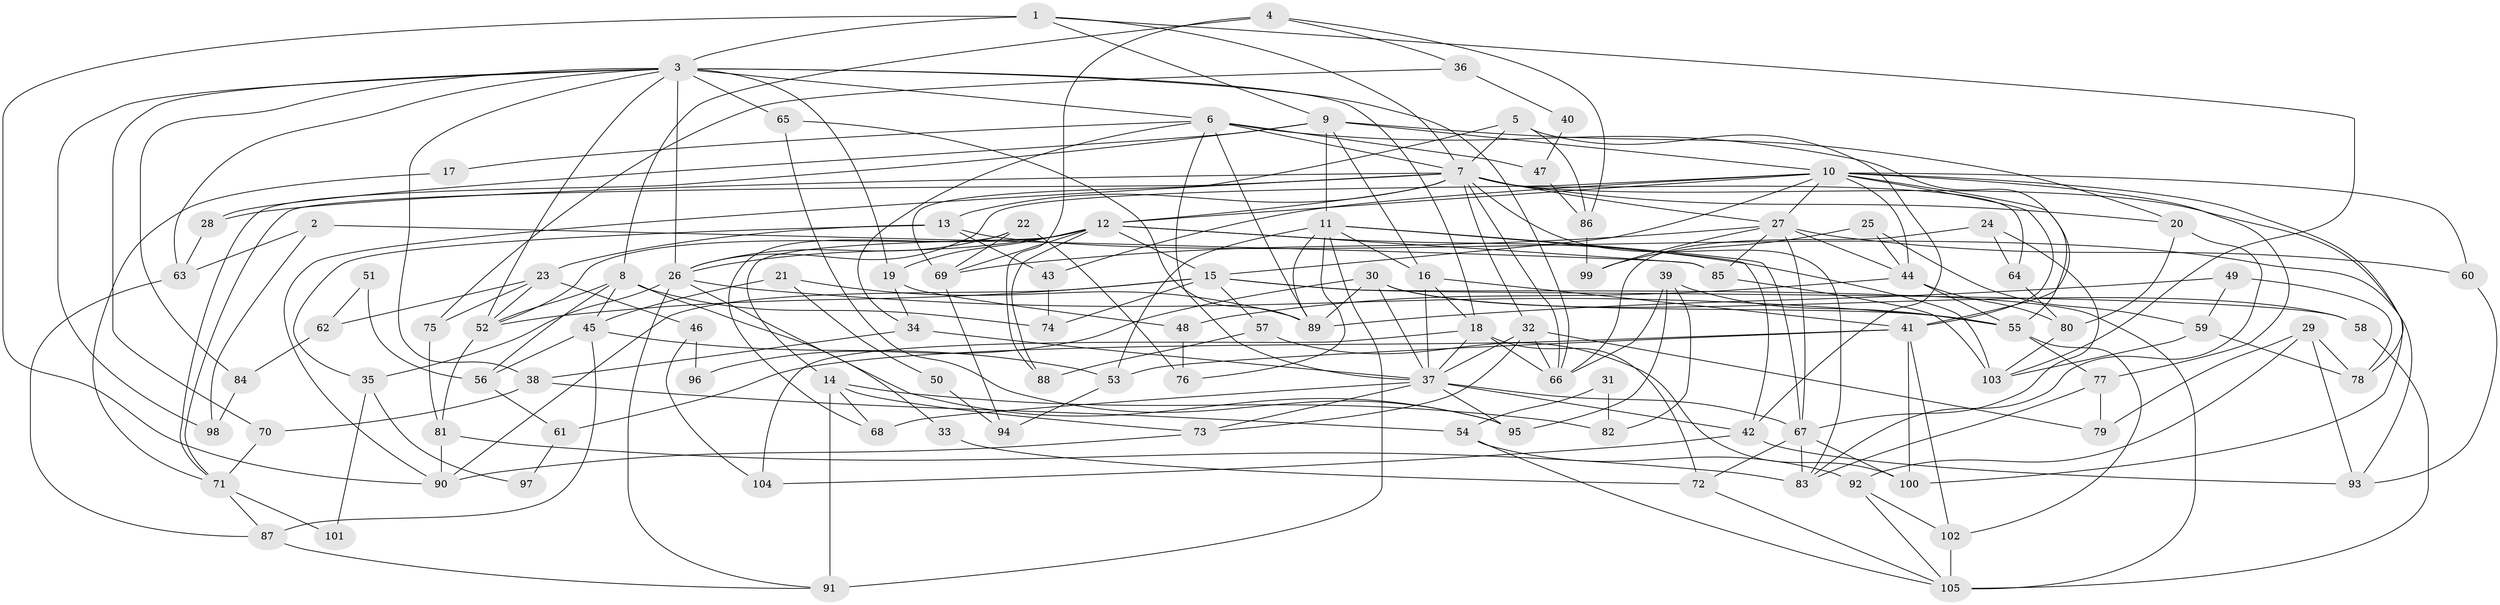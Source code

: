 // original degree distribution, {5: 0.1554054054054054, 3: 0.24324324324324326, 6: 0.06756756756756757, 4: 0.3716216216216216, 2: 0.10810810810810811, 8: 0.006756756756756757, 7: 0.0472972972972973}
// Generated by graph-tools (version 1.1) at 2025/51/03/04/25 22:51:19]
// undirected, 105 vertices, 237 edges
graph export_dot {
  node [color=gray90,style=filled];
  1;
  2;
  3;
  4;
  5;
  6;
  7;
  8;
  9;
  10;
  11;
  12;
  13;
  14;
  15;
  16;
  17;
  18;
  19;
  20;
  21;
  22;
  23;
  24;
  25;
  26;
  27;
  28;
  29;
  30;
  31;
  32;
  33;
  34;
  35;
  36;
  37;
  38;
  39;
  40;
  41;
  42;
  43;
  44;
  45;
  46;
  47;
  48;
  49;
  50;
  51;
  52;
  53;
  54;
  55;
  56;
  57;
  58;
  59;
  60;
  61;
  62;
  63;
  64;
  65;
  66;
  67;
  68;
  69;
  70;
  71;
  72;
  73;
  74;
  75;
  76;
  77;
  78;
  79;
  80;
  81;
  82;
  83;
  84;
  85;
  86;
  87;
  88;
  89;
  90;
  91;
  92;
  93;
  94;
  95;
  96;
  97;
  98;
  99;
  100;
  101;
  102;
  103;
  104;
  105;
  1 -- 3 [weight=1.0];
  1 -- 7 [weight=1.0];
  1 -- 9 [weight=1.0];
  1 -- 90 [weight=1.0];
  1 -- 103 [weight=1.0];
  2 -- 63 [weight=1.0];
  2 -- 85 [weight=1.0];
  2 -- 98 [weight=1.0];
  3 -- 6 [weight=3.0];
  3 -- 18 [weight=1.0];
  3 -- 19 [weight=1.0];
  3 -- 26 [weight=1.0];
  3 -- 38 [weight=1.0];
  3 -- 52 [weight=1.0];
  3 -- 63 [weight=1.0];
  3 -- 65 [weight=2.0];
  3 -- 66 [weight=1.0];
  3 -- 70 [weight=1.0];
  3 -- 84 [weight=1.0];
  3 -- 98 [weight=1.0];
  4 -- 8 [weight=1.0];
  4 -- 36 [weight=1.0];
  4 -- 86 [weight=1.0];
  4 -- 88 [weight=1.0];
  5 -- 7 [weight=1.0];
  5 -- 42 [weight=1.0];
  5 -- 69 [weight=1.0];
  5 -- 86 [weight=1.0];
  6 -- 7 [weight=2.0];
  6 -- 17 [weight=1.0];
  6 -- 34 [weight=1.0];
  6 -- 37 [weight=1.0];
  6 -- 41 [weight=1.0];
  6 -- 47 [weight=2.0];
  6 -- 89 [weight=1.0];
  7 -- 12 [weight=1.0];
  7 -- 13 [weight=1.0];
  7 -- 20 [weight=1.0];
  7 -- 27 [weight=1.0];
  7 -- 28 [weight=1.0];
  7 -- 32 [weight=1.0];
  7 -- 64 [weight=1.0];
  7 -- 66 [weight=1.0];
  7 -- 71 [weight=1.0];
  7 -- 83 [weight=1.0];
  7 -- 90 [weight=1.0];
  7 -- 100 [weight=1.0];
  8 -- 33 [weight=1.0];
  8 -- 45 [weight=1.0];
  8 -- 52 [weight=1.0];
  8 -- 56 [weight=1.0];
  8 -- 74 [weight=1.0];
  9 -- 10 [weight=1.0];
  9 -- 11 [weight=2.0];
  9 -- 16 [weight=1.0];
  9 -- 20 [weight=1.0];
  9 -- 28 [weight=1.0];
  9 -- 71 [weight=1.0];
  10 -- 12 [weight=1.0];
  10 -- 15 [weight=1.0];
  10 -- 26 [weight=1.0];
  10 -- 27 [weight=1.0];
  10 -- 41 [weight=1.0];
  10 -- 43 [weight=1.0];
  10 -- 44 [weight=1.0];
  10 -- 55 [weight=1.0];
  10 -- 60 [weight=1.0];
  10 -- 77 [weight=1.0];
  10 -- 78 [weight=1.0];
  11 -- 16 [weight=1.0];
  11 -- 42 [weight=1.0];
  11 -- 53 [weight=1.0];
  11 -- 67 [weight=1.0];
  11 -- 76 [weight=1.0];
  11 -- 89 [weight=1.0];
  11 -- 91 [weight=2.0];
  12 -- 14 [weight=1.0];
  12 -- 15 [weight=1.0];
  12 -- 19 [weight=2.0];
  12 -- 26 [weight=2.0];
  12 -- 52 [weight=1.0];
  12 -- 69 [weight=1.0];
  12 -- 85 [weight=1.0];
  12 -- 88 [weight=1.0];
  12 -- 103 [weight=1.0];
  13 -- 23 [weight=1.0];
  13 -- 35 [weight=1.0];
  13 -- 43 [weight=1.0];
  13 -- 93 [weight=1.0];
  14 -- 68 [weight=1.0];
  14 -- 73 [weight=1.0];
  14 -- 82 [weight=1.0];
  14 -- 91 [weight=1.0];
  15 -- 52 [weight=2.0];
  15 -- 57 [weight=2.0];
  15 -- 58 [weight=1.0];
  15 -- 74 [weight=1.0];
  15 -- 90 [weight=1.0];
  15 -- 105 [weight=2.0];
  16 -- 18 [weight=1.0];
  16 -- 37 [weight=1.0];
  16 -- 41 [weight=1.0];
  17 -- 71 [weight=1.0];
  18 -- 37 [weight=1.0];
  18 -- 66 [weight=1.0];
  18 -- 72 [weight=1.0];
  18 -- 104 [weight=1.0];
  19 -- 34 [weight=1.0];
  19 -- 48 [weight=1.0];
  20 -- 80 [weight=1.0];
  20 -- 83 [weight=1.0];
  21 -- 45 [weight=1.0];
  21 -- 50 [weight=1.0];
  21 -- 89 [weight=1.0];
  22 -- 26 [weight=1.0];
  22 -- 68 [weight=1.0];
  22 -- 69 [weight=1.0];
  22 -- 76 [weight=1.0];
  23 -- 46 [weight=1.0];
  23 -- 52 [weight=1.0];
  23 -- 62 [weight=1.0];
  23 -- 75 [weight=1.0];
  24 -- 64 [weight=1.0];
  24 -- 66 [weight=1.0];
  24 -- 67 [weight=1.0];
  25 -- 44 [weight=1.0];
  25 -- 59 [weight=1.0];
  25 -- 99 [weight=1.0];
  26 -- 35 [weight=1.0];
  26 -- 55 [weight=1.0];
  26 -- 91 [weight=1.0];
  26 -- 95 [weight=1.0];
  27 -- 44 [weight=1.0];
  27 -- 60 [weight=1.0];
  27 -- 67 [weight=1.0];
  27 -- 69 [weight=1.0];
  27 -- 85 [weight=1.0];
  27 -- 99 [weight=1.0];
  28 -- 63 [weight=1.0];
  29 -- 78 [weight=1.0];
  29 -- 79 [weight=1.0];
  29 -- 92 [weight=1.0];
  29 -- 93 [weight=1.0];
  30 -- 37 [weight=1.0];
  30 -- 55 [weight=1.0];
  30 -- 58 [weight=1.0];
  30 -- 89 [weight=1.0];
  30 -- 96 [weight=1.0];
  31 -- 54 [weight=1.0];
  31 -- 82 [weight=1.0];
  32 -- 37 [weight=1.0];
  32 -- 66 [weight=1.0];
  32 -- 73 [weight=1.0];
  32 -- 79 [weight=1.0];
  33 -- 72 [weight=1.0];
  34 -- 37 [weight=1.0];
  34 -- 38 [weight=1.0];
  35 -- 97 [weight=1.0];
  35 -- 101 [weight=1.0];
  36 -- 40 [weight=1.0];
  36 -- 75 [weight=1.0];
  37 -- 42 [weight=1.0];
  37 -- 67 [weight=1.0];
  37 -- 68 [weight=2.0];
  37 -- 73 [weight=1.0];
  37 -- 95 [weight=1.0];
  38 -- 54 [weight=1.0];
  38 -- 70 [weight=1.0];
  39 -- 55 [weight=1.0];
  39 -- 66 [weight=1.0];
  39 -- 82 [weight=1.0];
  39 -- 95 [weight=1.0];
  40 -- 47 [weight=1.0];
  41 -- 53 [weight=1.0];
  41 -- 61 [weight=1.0];
  41 -- 100 [weight=1.0];
  41 -- 102 [weight=1.0];
  42 -- 93 [weight=1.0];
  42 -- 104 [weight=1.0];
  43 -- 74 [weight=1.0];
  44 -- 48 [weight=1.0];
  44 -- 55 [weight=1.0];
  44 -- 80 [weight=1.0];
  45 -- 53 [weight=1.0];
  45 -- 56 [weight=1.0];
  45 -- 87 [weight=1.0];
  46 -- 96 [weight=1.0];
  46 -- 104 [weight=1.0];
  47 -- 86 [weight=1.0];
  48 -- 76 [weight=1.0];
  49 -- 59 [weight=1.0];
  49 -- 78 [weight=1.0];
  49 -- 89 [weight=1.0];
  50 -- 94 [weight=1.0];
  51 -- 56 [weight=1.0];
  51 -- 62 [weight=1.0];
  52 -- 81 [weight=1.0];
  53 -- 94 [weight=1.0];
  54 -- 92 [weight=1.0];
  54 -- 105 [weight=1.0];
  55 -- 77 [weight=1.0];
  55 -- 102 [weight=1.0];
  56 -- 61 [weight=1.0];
  57 -- 88 [weight=1.0];
  57 -- 100 [weight=1.0];
  58 -- 105 [weight=1.0];
  59 -- 78 [weight=1.0];
  59 -- 103 [weight=1.0];
  60 -- 93 [weight=1.0];
  61 -- 97 [weight=1.0];
  62 -- 84 [weight=1.0];
  63 -- 87 [weight=1.0];
  64 -- 80 [weight=1.0];
  65 -- 89 [weight=1.0];
  65 -- 95 [weight=1.0];
  67 -- 72 [weight=1.0];
  67 -- 83 [weight=2.0];
  67 -- 100 [weight=1.0];
  69 -- 94 [weight=1.0];
  70 -- 71 [weight=1.0];
  71 -- 87 [weight=1.0];
  71 -- 101 [weight=1.0];
  72 -- 105 [weight=1.0];
  73 -- 90 [weight=1.0];
  75 -- 81 [weight=1.0];
  77 -- 79 [weight=1.0];
  77 -- 83 [weight=1.0];
  80 -- 103 [weight=1.0];
  81 -- 83 [weight=1.0];
  81 -- 90 [weight=1.0];
  84 -- 98 [weight=1.0];
  85 -- 103 [weight=1.0];
  86 -- 99 [weight=1.0];
  87 -- 91 [weight=1.0];
  92 -- 102 [weight=1.0];
  92 -- 105 [weight=1.0];
  102 -- 105 [weight=1.0];
}
